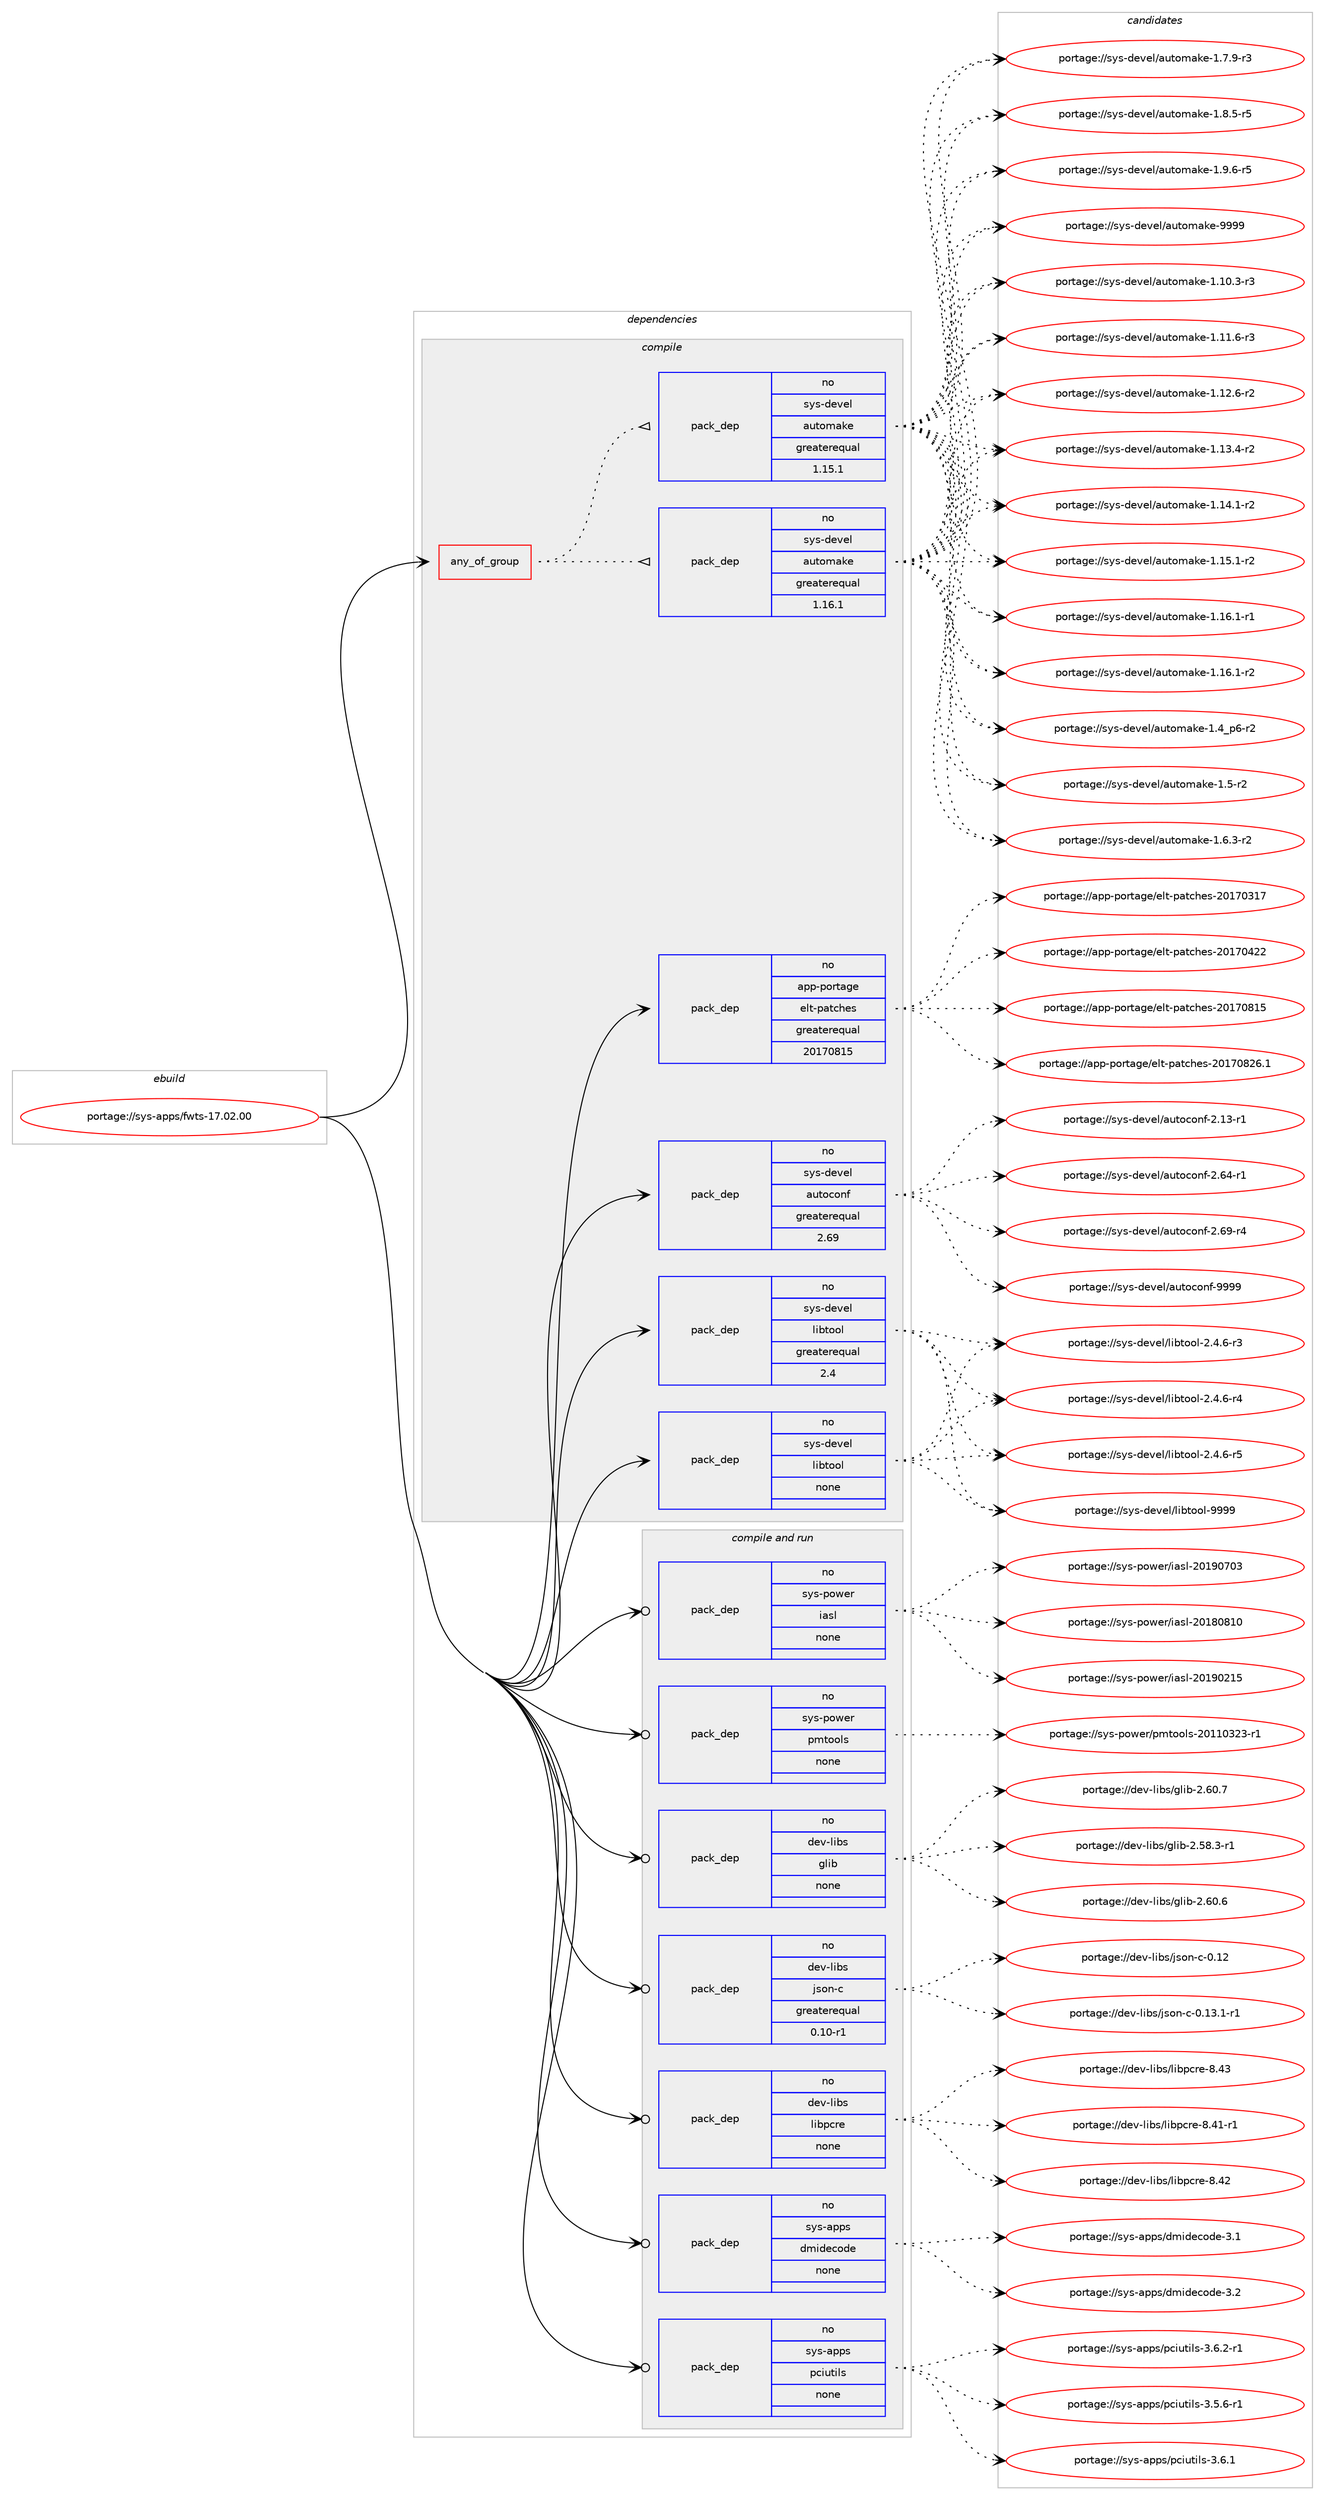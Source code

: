 digraph prolog {

# *************
# Graph options
# *************

newrank=true;
concentrate=true;
compound=true;
graph [rankdir=LR,fontname=Helvetica,fontsize=10,ranksep=1.5];#, ranksep=2.5, nodesep=0.2];
edge  [arrowhead=vee];
node  [fontname=Helvetica,fontsize=10];

# **********
# The ebuild
# **********

subgraph cluster_leftcol {
color=gray;
rank=same;
label=<<i>ebuild</i>>;
id [label="portage://sys-apps/fwts-17.02.00", color=red, width=4, href="../sys-apps/fwts-17.02.00.svg"];
}

# ****************
# The dependencies
# ****************

subgraph cluster_midcol {
color=gray;
label=<<i>dependencies</i>>;
subgraph cluster_compile {
fillcolor="#eeeeee";
style=filled;
label=<<i>compile</i>>;
subgraph any6604 {
dependency407958 [label=<<TABLE BORDER="0" CELLBORDER="1" CELLSPACING="0" CELLPADDING="4"><TR><TD CELLPADDING="10">any_of_group</TD></TR></TABLE>>, shape=none, color=red];subgraph pack301964 {
dependency407959 [label=<<TABLE BORDER="0" CELLBORDER="1" CELLSPACING="0" CELLPADDING="4" WIDTH="220"><TR><TD ROWSPAN="6" CELLPADDING="30">pack_dep</TD></TR><TR><TD WIDTH="110">no</TD></TR><TR><TD>sys-devel</TD></TR><TR><TD>automake</TD></TR><TR><TD>greaterequal</TD></TR><TR><TD>1.16.1</TD></TR></TABLE>>, shape=none, color=blue];
}
dependency407958:e -> dependency407959:w [weight=20,style="dotted",arrowhead="oinv"];
subgraph pack301965 {
dependency407960 [label=<<TABLE BORDER="0" CELLBORDER="1" CELLSPACING="0" CELLPADDING="4" WIDTH="220"><TR><TD ROWSPAN="6" CELLPADDING="30">pack_dep</TD></TR><TR><TD WIDTH="110">no</TD></TR><TR><TD>sys-devel</TD></TR><TR><TD>automake</TD></TR><TR><TD>greaterequal</TD></TR><TR><TD>1.15.1</TD></TR></TABLE>>, shape=none, color=blue];
}
dependency407958:e -> dependency407960:w [weight=20,style="dotted",arrowhead="oinv"];
}
id:e -> dependency407958:w [weight=20,style="solid",arrowhead="vee"];
subgraph pack301966 {
dependency407961 [label=<<TABLE BORDER="0" CELLBORDER="1" CELLSPACING="0" CELLPADDING="4" WIDTH="220"><TR><TD ROWSPAN="6" CELLPADDING="30">pack_dep</TD></TR><TR><TD WIDTH="110">no</TD></TR><TR><TD>app-portage</TD></TR><TR><TD>elt-patches</TD></TR><TR><TD>greaterequal</TD></TR><TR><TD>20170815</TD></TR></TABLE>>, shape=none, color=blue];
}
id:e -> dependency407961:w [weight=20,style="solid",arrowhead="vee"];
subgraph pack301967 {
dependency407962 [label=<<TABLE BORDER="0" CELLBORDER="1" CELLSPACING="0" CELLPADDING="4" WIDTH="220"><TR><TD ROWSPAN="6" CELLPADDING="30">pack_dep</TD></TR><TR><TD WIDTH="110">no</TD></TR><TR><TD>sys-devel</TD></TR><TR><TD>autoconf</TD></TR><TR><TD>greaterequal</TD></TR><TR><TD>2.69</TD></TR></TABLE>>, shape=none, color=blue];
}
id:e -> dependency407962:w [weight=20,style="solid",arrowhead="vee"];
subgraph pack301968 {
dependency407963 [label=<<TABLE BORDER="0" CELLBORDER="1" CELLSPACING="0" CELLPADDING="4" WIDTH="220"><TR><TD ROWSPAN="6" CELLPADDING="30">pack_dep</TD></TR><TR><TD WIDTH="110">no</TD></TR><TR><TD>sys-devel</TD></TR><TR><TD>libtool</TD></TR><TR><TD>greaterequal</TD></TR><TR><TD>2.4</TD></TR></TABLE>>, shape=none, color=blue];
}
id:e -> dependency407963:w [weight=20,style="solid",arrowhead="vee"];
subgraph pack301969 {
dependency407964 [label=<<TABLE BORDER="0" CELLBORDER="1" CELLSPACING="0" CELLPADDING="4" WIDTH="220"><TR><TD ROWSPAN="6" CELLPADDING="30">pack_dep</TD></TR><TR><TD WIDTH="110">no</TD></TR><TR><TD>sys-devel</TD></TR><TR><TD>libtool</TD></TR><TR><TD>none</TD></TR><TR><TD></TD></TR></TABLE>>, shape=none, color=blue];
}
id:e -> dependency407964:w [weight=20,style="solid",arrowhead="vee"];
}
subgraph cluster_compileandrun {
fillcolor="#eeeeee";
style=filled;
label=<<i>compile and run</i>>;
subgraph pack301970 {
dependency407965 [label=<<TABLE BORDER="0" CELLBORDER="1" CELLSPACING="0" CELLPADDING="4" WIDTH="220"><TR><TD ROWSPAN="6" CELLPADDING="30">pack_dep</TD></TR><TR><TD WIDTH="110">no</TD></TR><TR><TD>dev-libs</TD></TR><TR><TD>glib</TD></TR><TR><TD>none</TD></TR><TR><TD></TD></TR></TABLE>>, shape=none, color=blue];
}
id:e -> dependency407965:w [weight=20,style="solid",arrowhead="odotvee"];
subgraph pack301971 {
dependency407966 [label=<<TABLE BORDER="0" CELLBORDER="1" CELLSPACING="0" CELLPADDING="4" WIDTH="220"><TR><TD ROWSPAN="6" CELLPADDING="30">pack_dep</TD></TR><TR><TD WIDTH="110">no</TD></TR><TR><TD>dev-libs</TD></TR><TR><TD>json-c</TD></TR><TR><TD>greaterequal</TD></TR><TR><TD>0.10-r1</TD></TR></TABLE>>, shape=none, color=blue];
}
id:e -> dependency407966:w [weight=20,style="solid",arrowhead="odotvee"];
subgraph pack301972 {
dependency407967 [label=<<TABLE BORDER="0" CELLBORDER="1" CELLSPACING="0" CELLPADDING="4" WIDTH="220"><TR><TD ROWSPAN="6" CELLPADDING="30">pack_dep</TD></TR><TR><TD WIDTH="110">no</TD></TR><TR><TD>dev-libs</TD></TR><TR><TD>libpcre</TD></TR><TR><TD>none</TD></TR><TR><TD></TD></TR></TABLE>>, shape=none, color=blue];
}
id:e -> dependency407967:w [weight=20,style="solid",arrowhead="odotvee"];
subgraph pack301973 {
dependency407968 [label=<<TABLE BORDER="0" CELLBORDER="1" CELLSPACING="0" CELLPADDING="4" WIDTH="220"><TR><TD ROWSPAN="6" CELLPADDING="30">pack_dep</TD></TR><TR><TD WIDTH="110">no</TD></TR><TR><TD>sys-apps</TD></TR><TR><TD>dmidecode</TD></TR><TR><TD>none</TD></TR><TR><TD></TD></TR></TABLE>>, shape=none, color=blue];
}
id:e -> dependency407968:w [weight=20,style="solid",arrowhead="odotvee"];
subgraph pack301974 {
dependency407969 [label=<<TABLE BORDER="0" CELLBORDER="1" CELLSPACING="0" CELLPADDING="4" WIDTH="220"><TR><TD ROWSPAN="6" CELLPADDING="30">pack_dep</TD></TR><TR><TD WIDTH="110">no</TD></TR><TR><TD>sys-apps</TD></TR><TR><TD>pciutils</TD></TR><TR><TD>none</TD></TR><TR><TD></TD></TR></TABLE>>, shape=none, color=blue];
}
id:e -> dependency407969:w [weight=20,style="solid",arrowhead="odotvee"];
subgraph pack301975 {
dependency407970 [label=<<TABLE BORDER="0" CELLBORDER="1" CELLSPACING="0" CELLPADDING="4" WIDTH="220"><TR><TD ROWSPAN="6" CELLPADDING="30">pack_dep</TD></TR><TR><TD WIDTH="110">no</TD></TR><TR><TD>sys-power</TD></TR><TR><TD>iasl</TD></TR><TR><TD>none</TD></TR><TR><TD></TD></TR></TABLE>>, shape=none, color=blue];
}
id:e -> dependency407970:w [weight=20,style="solid",arrowhead="odotvee"];
subgraph pack301976 {
dependency407971 [label=<<TABLE BORDER="0" CELLBORDER="1" CELLSPACING="0" CELLPADDING="4" WIDTH="220"><TR><TD ROWSPAN="6" CELLPADDING="30">pack_dep</TD></TR><TR><TD WIDTH="110">no</TD></TR><TR><TD>sys-power</TD></TR><TR><TD>pmtools</TD></TR><TR><TD>none</TD></TR><TR><TD></TD></TR></TABLE>>, shape=none, color=blue];
}
id:e -> dependency407971:w [weight=20,style="solid",arrowhead="odotvee"];
}
subgraph cluster_run {
fillcolor="#eeeeee";
style=filled;
label=<<i>run</i>>;
}
}

# **************
# The candidates
# **************

subgraph cluster_choices {
rank=same;
color=gray;
label=<<i>candidates</i>>;

subgraph choice301964 {
color=black;
nodesep=1;
choiceportage11512111545100101118101108479711711611110997107101454946494846514511451 [label="portage://sys-devel/automake-1.10.3-r3", color=red, width=4,href="../sys-devel/automake-1.10.3-r3.svg"];
choiceportage11512111545100101118101108479711711611110997107101454946494946544511451 [label="portage://sys-devel/automake-1.11.6-r3", color=red, width=4,href="../sys-devel/automake-1.11.6-r3.svg"];
choiceportage11512111545100101118101108479711711611110997107101454946495046544511450 [label="portage://sys-devel/automake-1.12.6-r2", color=red, width=4,href="../sys-devel/automake-1.12.6-r2.svg"];
choiceportage11512111545100101118101108479711711611110997107101454946495146524511450 [label="portage://sys-devel/automake-1.13.4-r2", color=red, width=4,href="../sys-devel/automake-1.13.4-r2.svg"];
choiceportage11512111545100101118101108479711711611110997107101454946495246494511450 [label="portage://sys-devel/automake-1.14.1-r2", color=red, width=4,href="../sys-devel/automake-1.14.1-r2.svg"];
choiceportage11512111545100101118101108479711711611110997107101454946495346494511450 [label="portage://sys-devel/automake-1.15.1-r2", color=red, width=4,href="../sys-devel/automake-1.15.1-r2.svg"];
choiceportage11512111545100101118101108479711711611110997107101454946495446494511449 [label="portage://sys-devel/automake-1.16.1-r1", color=red, width=4,href="../sys-devel/automake-1.16.1-r1.svg"];
choiceportage11512111545100101118101108479711711611110997107101454946495446494511450 [label="portage://sys-devel/automake-1.16.1-r2", color=red, width=4,href="../sys-devel/automake-1.16.1-r2.svg"];
choiceportage115121115451001011181011084797117116111109971071014549465295112544511450 [label="portage://sys-devel/automake-1.4_p6-r2", color=red, width=4,href="../sys-devel/automake-1.4_p6-r2.svg"];
choiceportage11512111545100101118101108479711711611110997107101454946534511450 [label="portage://sys-devel/automake-1.5-r2", color=red, width=4,href="../sys-devel/automake-1.5-r2.svg"];
choiceportage115121115451001011181011084797117116111109971071014549465446514511450 [label="portage://sys-devel/automake-1.6.3-r2", color=red, width=4,href="../sys-devel/automake-1.6.3-r2.svg"];
choiceportage115121115451001011181011084797117116111109971071014549465546574511451 [label="portage://sys-devel/automake-1.7.9-r3", color=red, width=4,href="../sys-devel/automake-1.7.9-r3.svg"];
choiceportage115121115451001011181011084797117116111109971071014549465646534511453 [label="portage://sys-devel/automake-1.8.5-r5", color=red, width=4,href="../sys-devel/automake-1.8.5-r5.svg"];
choiceportage115121115451001011181011084797117116111109971071014549465746544511453 [label="portage://sys-devel/automake-1.9.6-r5", color=red, width=4,href="../sys-devel/automake-1.9.6-r5.svg"];
choiceportage115121115451001011181011084797117116111109971071014557575757 [label="portage://sys-devel/automake-9999", color=red, width=4,href="../sys-devel/automake-9999.svg"];
dependency407959:e -> choiceportage11512111545100101118101108479711711611110997107101454946494846514511451:w [style=dotted,weight="100"];
dependency407959:e -> choiceportage11512111545100101118101108479711711611110997107101454946494946544511451:w [style=dotted,weight="100"];
dependency407959:e -> choiceportage11512111545100101118101108479711711611110997107101454946495046544511450:w [style=dotted,weight="100"];
dependency407959:e -> choiceportage11512111545100101118101108479711711611110997107101454946495146524511450:w [style=dotted,weight="100"];
dependency407959:e -> choiceportage11512111545100101118101108479711711611110997107101454946495246494511450:w [style=dotted,weight="100"];
dependency407959:e -> choiceportage11512111545100101118101108479711711611110997107101454946495346494511450:w [style=dotted,weight="100"];
dependency407959:e -> choiceportage11512111545100101118101108479711711611110997107101454946495446494511449:w [style=dotted,weight="100"];
dependency407959:e -> choiceportage11512111545100101118101108479711711611110997107101454946495446494511450:w [style=dotted,weight="100"];
dependency407959:e -> choiceportage115121115451001011181011084797117116111109971071014549465295112544511450:w [style=dotted,weight="100"];
dependency407959:e -> choiceportage11512111545100101118101108479711711611110997107101454946534511450:w [style=dotted,weight="100"];
dependency407959:e -> choiceportage115121115451001011181011084797117116111109971071014549465446514511450:w [style=dotted,weight="100"];
dependency407959:e -> choiceportage115121115451001011181011084797117116111109971071014549465546574511451:w [style=dotted,weight="100"];
dependency407959:e -> choiceportage115121115451001011181011084797117116111109971071014549465646534511453:w [style=dotted,weight="100"];
dependency407959:e -> choiceportage115121115451001011181011084797117116111109971071014549465746544511453:w [style=dotted,weight="100"];
dependency407959:e -> choiceportage115121115451001011181011084797117116111109971071014557575757:w [style=dotted,weight="100"];
}
subgraph choice301965 {
color=black;
nodesep=1;
choiceportage11512111545100101118101108479711711611110997107101454946494846514511451 [label="portage://sys-devel/automake-1.10.3-r3", color=red, width=4,href="../sys-devel/automake-1.10.3-r3.svg"];
choiceportage11512111545100101118101108479711711611110997107101454946494946544511451 [label="portage://sys-devel/automake-1.11.6-r3", color=red, width=4,href="../sys-devel/automake-1.11.6-r3.svg"];
choiceportage11512111545100101118101108479711711611110997107101454946495046544511450 [label="portage://sys-devel/automake-1.12.6-r2", color=red, width=4,href="../sys-devel/automake-1.12.6-r2.svg"];
choiceportage11512111545100101118101108479711711611110997107101454946495146524511450 [label="portage://sys-devel/automake-1.13.4-r2", color=red, width=4,href="../sys-devel/automake-1.13.4-r2.svg"];
choiceportage11512111545100101118101108479711711611110997107101454946495246494511450 [label="portage://sys-devel/automake-1.14.1-r2", color=red, width=4,href="../sys-devel/automake-1.14.1-r2.svg"];
choiceportage11512111545100101118101108479711711611110997107101454946495346494511450 [label="portage://sys-devel/automake-1.15.1-r2", color=red, width=4,href="../sys-devel/automake-1.15.1-r2.svg"];
choiceportage11512111545100101118101108479711711611110997107101454946495446494511449 [label="portage://sys-devel/automake-1.16.1-r1", color=red, width=4,href="../sys-devel/automake-1.16.1-r1.svg"];
choiceportage11512111545100101118101108479711711611110997107101454946495446494511450 [label="portage://sys-devel/automake-1.16.1-r2", color=red, width=4,href="../sys-devel/automake-1.16.1-r2.svg"];
choiceportage115121115451001011181011084797117116111109971071014549465295112544511450 [label="portage://sys-devel/automake-1.4_p6-r2", color=red, width=4,href="../sys-devel/automake-1.4_p6-r2.svg"];
choiceportage11512111545100101118101108479711711611110997107101454946534511450 [label="portage://sys-devel/automake-1.5-r2", color=red, width=4,href="../sys-devel/automake-1.5-r2.svg"];
choiceportage115121115451001011181011084797117116111109971071014549465446514511450 [label="portage://sys-devel/automake-1.6.3-r2", color=red, width=4,href="../sys-devel/automake-1.6.3-r2.svg"];
choiceportage115121115451001011181011084797117116111109971071014549465546574511451 [label="portage://sys-devel/automake-1.7.9-r3", color=red, width=4,href="../sys-devel/automake-1.7.9-r3.svg"];
choiceportage115121115451001011181011084797117116111109971071014549465646534511453 [label="portage://sys-devel/automake-1.8.5-r5", color=red, width=4,href="../sys-devel/automake-1.8.5-r5.svg"];
choiceportage115121115451001011181011084797117116111109971071014549465746544511453 [label="portage://sys-devel/automake-1.9.6-r5", color=red, width=4,href="../sys-devel/automake-1.9.6-r5.svg"];
choiceportage115121115451001011181011084797117116111109971071014557575757 [label="portage://sys-devel/automake-9999", color=red, width=4,href="../sys-devel/automake-9999.svg"];
dependency407960:e -> choiceportage11512111545100101118101108479711711611110997107101454946494846514511451:w [style=dotted,weight="100"];
dependency407960:e -> choiceportage11512111545100101118101108479711711611110997107101454946494946544511451:w [style=dotted,weight="100"];
dependency407960:e -> choiceportage11512111545100101118101108479711711611110997107101454946495046544511450:w [style=dotted,weight="100"];
dependency407960:e -> choiceportage11512111545100101118101108479711711611110997107101454946495146524511450:w [style=dotted,weight="100"];
dependency407960:e -> choiceportage11512111545100101118101108479711711611110997107101454946495246494511450:w [style=dotted,weight="100"];
dependency407960:e -> choiceportage11512111545100101118101108479711711611110997107101454946495346494511450:w [style=dotted,weight="100"];
dependency407960:e -> choiceportage11512111545100101118101108479711711611110997107101454946495446494511449:w [style=dotted,weight="100"];
dependency407960:e -> choiceportage11512111545100101118101108479711711611110997107101454946495446494511450:w [style=dotted,weight="100"];
dependency407960:e -> choiceportage115121115451001011181011084797117116111109971071014549465295112544511450:w [style=dotted,weight="100"];
dependency407960:e -> choiceportage11512111545100101118101108479711711611110997107101454946534511450:w [style=dotted,weight="100"];
dependency407960:e -> choiceportage115121115451001011181011084797117116111109971071014549465446514511450:w [style=dotted,weight="100"];
dependency407960:e -> choiceportage115121115451001011181011084797117116111109971071014549465546574511451:w [style=dotted,weight="100"];
dependency407960:e -> choiceportage115121115451001011181011084797117116111109971071014549465646534511453:w [style=dotted,weight="100"];
dependency407960:e -> choiceportage115121115451001011181011084797117116111109971071014549465746544511453:w [style=dotted,weight="100"];
dependency407960:e -> choiceportage115121115451001011181011084797117116111109971071014557575757:w [style=dotted,weight="100"];
}
subgraph choice301966 {
color=black;
nodesep=1;
choiceportage97112112451121111141169710310147101108116451129711699104101115455048495548514955 [label="portage://app-portage/elt-patches-20170317", color=red, width=4,href="../app-portage/elt-patches-20170317.svg"];
choiceportage97112112451121111141169710310147101108116451129711699104101115455048495548525050 [label="portage://app-portage/elt-patches-20170422", color=red, width=4,href="../app-portage/elt-patches-20170422.svg"];
choiceportage97112112451121111141169710310147101108116451129711699104101115455048495548564953 [label="portage://app-portage/elt-patches-20170815", color=red, width=4,href="../app-portage/elt-patches-20170815.svg"];
choiceportage971121124511211111411697103101471011081164511297116991041011154550484955485650544649 [label="portage://app-portage/elt-patches-20170826.1", color=red, width=4,href="../app-portage/elt-patches-20170826.1.svg"];
dependency407961:e -> choiceportage97112112451121111141169710310147101108116451129711699104101115455048495548514955:w [style=dotted,weight="100"];
dependency407961:e -> choiceportage97112112451121111141169710310147101108116451129711699104101115455048495548525050:w [style=dotted,weight="100"];
dependency407961:e -> choiceportage97112112451121111141169710310147101108116451129711699104101115455048495548564953:w [style=dotted,weight="100"];
dependency407961:e -> choiceportage971121124511211111411697103101471011081164511297116991041011154550484955485650544649:w [style=dotted,weight="100"];
}
subgraph choice301967 {
color=black;
nodesep=1;
choiceportage1151211154510010111810110847971171161119911111010245504649514511449 [label="portage://sys-devel/autoconf-2.13-r1", color=red, width=4,href="../sys-devel/autoconf-2.13-r1.svg"];
choiceportage1151211154510010111810110847971171161119911111010245504654524511449 [label="portage://sys-devel/autoconf-2.64-r1", color=red, width=4,href="../sys-devel/autoconf-2.64-r1.svg"];
choiceportage1151211154510010111810110847971171161119911111010245504654574511452 [label="portage://sys-devel/autoconf-2.69-r4", color=red, width=4,href="../sys-devel/autoconf-2.69-r4.svg"];
choiceportage115121115451001011181011084797117116111991111101024557575757 [label="portage://sys-devel/autoconf-9999", color=red, width=4,href="../sys-devel/autoconf-9999.svg"];
dependency407962:e -> choiceportage1151211154510010111810110847971171161119911111010245504649514511449:w [style=dotted,weight="100"];
dependency407962:e -> choiceportage1151211154510010111810110847971171161119911111010245504654524511449:w [style=dotted,weight="100"];
dependency407962:e -> choiceportage1151211154510010111810110847971171161119911111010245504654574511452:w [style=dotted,weight="100"];
dependency407962:e -> choiceportage115121115451001011181011084797117116111991111101024557575757:w [style=dotted,weight="100"];
}
subgraph choice301968 {
color=black;
nodesep=1;
choiceportage1151211154510010111810110847108105981161111111084550465246544511451 [label="portage://sys-devel/libtool-2.4.6-r3", color=red, width=4,href="../sys-devel/libtool-2.4.6-r3.svg"];
choiceportage1151211154510010111810110847108105981161111111084550465246544511452 [label="portage://sys-devel/libtool-2.4.6-r4", color=red, width=4,href="../sys-devel/libtool-2.4.6-r4.svg"];
choiceportage1151211154510010111810110847108105981161111111084550465246544511453 [label="portage://sys-devel/libtool-2.4.6-r5", color=red, width=4,href="../sys-devel/libtool-2.4.6-r5.svg"];
choiceportage1151211154510010111810110847108105981161111111084557575757 [label="portage://sys-devel/libtool-9999", color=red, width=4,href="../sys-devel/libtool-9999.svg"];
dependency407963:e -> choiceportage1151211154510010111810110847108105981161111111084550465246544511451:w [style=dotted,weight="100"];
dependency407963:e -> choiceportage1151211154510010111810110847108105981161111111084550465246544511452:w [style=dotted,weight="100"];
dependency407963:e -> choiceportage1151211154510010111810110847108105981161111111084550465246544511453:w [style=dotted,weight="100"];
dependency407963:e -> choiceportage1151211154510010111810110847108105981161111111084557575757:w [style=dotted,weight="100"];
}
subgraph choice301969 {
color=black;
nodesep=1;
choiceportage1151211154510010111810110847108105981161111111084550465246544511451 [label="portage://sys-devel/libtool-2.4.6-r3", color=red, width=4,href="../sys-devel/libtool-2.4.6-r3.svg"];
choiceportage1151211154510010111810110847108105981161111111084550465246544511452 [label="portage://sys-devel/libtool-2.4.6-r4", color=red, width=4,href="../sys-devel/libtool-2.4.6-r4.svg"];
choiceportage1151211154510010111810110847108105981161111111084550465246544511453 [label="portage://sys-devel/libtool-2.4.6-r5", color=red, width=4,href="../sys-devel/libtool-2.4.6-r5.svg"];
choiceportage1151211154510010111810110847108105981161111111084557575757 [label="portage://sys-devel/libtool-9999", color=red, width=4,href="../sys-devel/libtool-9999.svg"];
dependency407964:e -> choiceportage1151211154510010111810110847108105981161111111084550465246544511451:w [style=dotted,weight="100"];
dependency407964:e -> choiceportage1151211154510010111810110847108105981161111111084550465246544511452:w [style=dotted,weight="100"];
dependency407964:e -> choiceportage1151211154510010111810110847108105981161111111084550465246544511453:w [style=dotted,weight="100"];
dependency407964:e -> choiceportage1151211154510010111810110847108105981161111111084557575757:w [style=dotted,weight="100"];
}
subgraph choice301970 {
color=black;
nodesep=1;
choiceportage10010111845108105981154710310810598455046535646514511449 [label="portage://dev-libs/glib-2.58.3-r1", color=red, width=4,href="../dev-libs/glib-2.58.3-r1.svg"];
choiceportage1001011184510810598115471031081059845504654484654 [label="portage://dev-libs/glib-2.60.6", color=red, width=4,href="../dev-libs/glib-2.60.6.svg"];
choiceportage1001011184510810598115471031081059845504654484655 [label="portage://dev-libs/glib-2.60.7", color=red, width=4,href="../dev-libs/glib-2.60.7.svg"];
dependency407965:e -> choiceportage10010111845108105981154710310810598455046535646514511449:w [style=dotted,weight="100"];
dependency407965:e -> choiceportage1001011184510810598115471031081059845504654484654:w [style=dotted,weight="100"];
dependency407965:e -> choiceportage1001011184510810598115471031081059845504654484655:w [style=dotted,weight="100"];
}
subgraph choice301971 {
color=black;
nodesep=1;
choiceportage10010111845108105981154710611511111045994548464950 [label="portage://dev-libs/json-c-0.12", color=red, width=4,href="../dev-libs/json-c-0.12.svg"];
choiceportage1001011184510810598115471061151111104599454846495146494511449 [label="portage://dev-libs/json-c-0.13.1-r1", color=red, width=4,href="../dev-libs/json-c-0.13.1-r1.svg"];
dependency407966:e -> choiceportage10010111845108105981154710611511111045994548464950:w [style=dotted,weight="100"];
dependency407966:e -> choiceportage1001011184510810598115471061151111104599454846495146494511449:w [style=dotted,weight="100"];
}
subgraph choice301972 {
color=black;
nodesep=1;
choiceportage100101118451081059811547108105981129911410145564652494511449 [label="portage://dev-libs/libpcre-8.41-r1", color=red, width=4,href="../dev-libs/libpcre-8.41-r1.svg"];
choiceportage10010111845108105981154710810598112991141014556465250 [label="portage://dev-libs/libpcre-8.42", color=red, width=4,href="../dev-libs/libpcre-8.42.svg"];
choiceportage10010111845108105981154710810598112991141014556465251 [label="portage://dev-libs/libpcre-8.43", color=red, width=4,href="../dev-libs/libpcre-8.43.svg"];
dependency407967:e -> choiceportage100101118451081059811547108105981129911410145564652494511449:w [style=dotted,weight="100"];
dependency407967:e -> choiceportage10010111845108105981154710810598112991141014556465250:w [style=dotted,weight="100"];
dependency407967:e -> choiceportage10010111845108105981154710810598112991141014556465251:w [style=dotted,weight="100"];
}
subgraph choice301973 {
color=black;
nodesep=1;
choiceportage1151211154597112112115471001091051001019911110010145514649 [label="portage://sys-apps/dmidecode-3.1", color=red, width=4,href="../sys-apps/dmidecode-3.1.svg"];
choiceportage1151211154597112112115471001091051001019911110010145514650 [label="portage://sys-apps/dmidecode-3.2", color=red, width=4,href="../sys-apps/dmidecode-3.2.svg"];
dependency407968:e -> choiceportage1151211154597112112115471001091051001019911110010145514649:w [style=dotted,weight="100"];
dependency407968:e -> choiceportage1151211154597112112115471001091051001019911110010145514650:w [style=dotted,weight="100"];
}
subgraph choice301974 {
color=black;
nodesep=1;
choiceportage115121115459711211211547112991051171161051081154551465346544511449 [label="portage://sys-apps/pciutils-3.5.6-r1", color=red, width=4,href="../sys-apps/pciutils-3.5.6-r1.svg"];
choiceportage11512111545971121121154711299105117116105108115455146544649 [label="portage://sys-apps/pciutils-3.6.1", color=red, width=4,href="../sys-apps/pciutils-3.6.1.svg"];
choiceportage115121115459711211211547112991051171161051081154551465446504511449 [label="portage://sys-apps/pciutils-3.6.2-r1", color=red, width=4,href="../sys-apps/pciutils-3.6.2-r1.svg"];
dependency407969:e -> choiceportage115121115459711211211547112991051171161051081154551465346544511449:w [style=dotted,weight="100"];
dependency407969:e -> choiceportage11512111545971121121154711299105117116105108115455146544649:w [style=dotted,weight="100"];
dependency407969:e -> choiceportage115121115459711211211547112991051171161051081154551465446504511449:w [style=dotted,weight="100"];
}
subgraph choice301975 {
color=black;
nodesep=1;
choiceportage115121115451121111191011144710597115108455048495648564948 [label="portage://sys-power/iasl-20180810", color=red, width=4,href="../sys-power/iasl-20180810.svg"];
choiceportage115121115451121111191011144710597115108455048495748504953 [label="portage://sys-power/iasl-20190215", color=red, width=4,href="../sys-power/iasl-20190215.svg"];
choiceportage115121115451121111191011144710597115108455048495748554851 [label="portage://sys-power/iasl-20190703", color=red, width=4,href="../sys-power/iasl-20190703.svg"];
dependency407970:e -> choiceportage115121115451121111191011144710597115108455048495648564948:w [style=dotted,weight="100"];
dependency407970:e -> choiceportage115121115451121111191011144710597115108455048495748504953:w [style=dotted,weight="100"];
dependency407970:e -> choiceportage115121115451121111191011144710597115108455048495748554851:w [style=dotted,weight="100"];
}
subgraph choice301976 {
color=black;
nodesep=1;
choiceportage11512111545112111119101114471121091161111111081154550484949485150514511449 [label="portage://sys-power/pmtools-20110323-r1", color=red, width=4,href="../sys-power/pmtools-20110323-r1.svg"];
dependency407971:e -> choiceportage11512111545112111119101114471121091161111111081154550484949485150514511449:w [style=dotted,weight="100"];
}
}

}
